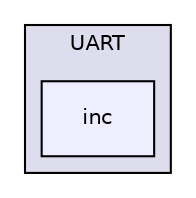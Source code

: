 digraph "Application/User/UART/inc" {
  compound=true
  node [ fontsize="10", fontname="Helvetica"];
  edge [ labelfontsize="10", labelfontname="Helvetica"];
  subgraph clusterdir_8ac46d52b1160ef35e038ec5e9dfc135 {
    graph [ bgcolor="#ddddee", pencolor="black", label="UART" fontname="Helvetica", fontsize="10", URL="dir_8ac46d52b1160ef35e038ec5e9dfc135.html"]
  dir_68225958d346da43bd6836bd63337ffe [shape=box, label="inc", style="filled", fillcolor="#eeeeff", pencolor="black", URL="dir_68225958d346da43bd6836bd63337ffe.html"];
  }
}
